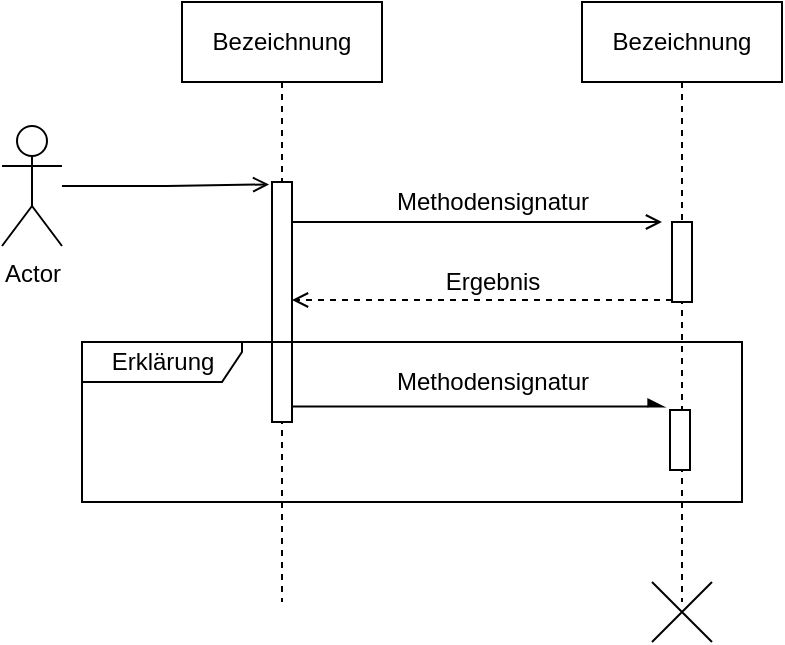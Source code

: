 <mxfile version="15.4.0" type="device"><diagram id="dsiy-RBZjl-3mSS5KEwm" name="Darstellungelemente"><mxGraphModel dx="621" dy="502" grid="0" gridSize="10" guides="1" tooltips="1" connect="1" arrows="1" fold="1" page="1" pageScale="1" pageWidth="827" pageHeight="1169" math="0" shadow="0"><root><mxCell id="0"/><mxCell id="1" parent="0"/><mxCell id="Ci4IiLtJ5elulCZRR47R-3" value="Bezeichnung" style="shape=umlLifeline;perimeter=lifelinePerimeter;whiteSpace=wrap;html=1;container=1;collapsible=0;recursiveResize=0;outlineConnect=0;" vertex="1" parent="1"><mxGeometry x="160" y="80" width="100" height="300" as="geometry"/></mxCell><mxCell id="Ci4IiLtJ5elulCZRR47R-4" value="" style="html=1;points=[];perimeter=orthogonalPerimeter;" vertex="1" parent="Ci4IiLtJ5elulCZRR47R-3"><mxGeometry x="45" y="90" width="10" height="120" as="geometry"/></mxCell><mxCell id="Ci4IiLtJ5elulCZRR47R-5" value="Bezeichnung" style="shape=umlLifeline;perimeter=lifelinePerimeter;whiteSpace=wrap;html=1;container=1;collapsible=0;recursiveResize=0;outlineConnect=0;" vertex="1" parent="1"><mxGeometry x="360" y="80" width="100" height="300" as="geometry"/></mxCell><mxCell id="Ci4IiLtJ5elulCZRR47R-6" value="" style="html=1;points=[];perimeter=orthogonalPerimeter;" vertex="1" parent="Ci4IiLtJ5elulCZRR47R-5"><mxGeometry x="45" y="110" width="10" height="40" as="geometry"/></mxCell><mxCell id="Ci4IiLtJ5elulCZRR47R-7" value="" style="shape=umlDestroy;" vertex="1" parent="Ci4IiLtJ5elulCZRR47R-5"><mxGeometry x="35" y="290" width="30" height="30" as="geometry"/></mxCell><mxCell id="Ci4IiLtJ5elulCZRR47R-14" value="" style="html=1;points=[];perimeter=orthogonalPerimeter;" vertex="1" parent="Ci4IiLtJ5elulCZRR47R-5"><mxGeometry x="44" y="204" width="10" height="30" as="geometry"/></mxCell><mxCell id="Ci4IiLtJ5elulCZRR47R-9" style="edgeStyle=orthogonalEdgeStyle;rounded=0;orthogonalLoop=1;jettySize=auto;html=1;entryX=-0.143;entryY=0.01;entryDx=0;entryDy=0;entryPerimeter=0;endArrow=open;endFill=0;" edge="1" parent="1" source="Ci4IiLtJ5elulCZRR47R-8" target="Ci4IiLtJ5elulCZRR47R-4"><mxGeometry relative="1" as="geometry"/></mxCell><mxCell id="Ci4IiLtJ5elulCZRR47R-8" value="Actor" style="shape=umlActor;verticalLabelPosition=bottom;verticalAlign=top;html=1;" vertex="1" parent="1"><mxGeometry x="70" y="142" width="30" height="60" as="geometry"/></mxCell><mxCell id="Ci4IiLtJ5elulCZRR47R-10" style="edgeStyle=orthogonalEdgeStyle;rounded=0;orthogonalLoop=1;jettySize=auto;html=1;endArrow=open;endFill=0;" edge="1" parent="1" source="Ci4IiLtJ5elulCZRR47R-4"><mxGeometry relative="1" as="geometry"><mxPoint x="400" y="190" as="targetPoint"/><Array as="points"><mxPoint x="320" y="190"/><mxPoint x="320" y="190"/></Array></mxGeometry></mxCell><mxCell id="Ci4IiLtJ5elulCZRR47R-11" style="rounded=0;orthogonalLoop=1;jettySize=auto;html=1;endArrow=open;endFill=0;dashed=1;" edge="1" parent="1"><mxGeometry relative="1" as="geometry"><mxPoint x="405" y="229" as="sourcePoint"/><mxPoint x="215" y="229" as="targetPoint"/></mxGeometry></mxCell><mxCell id="Ci4IiLtJ5elulCZRR47R-12" value="Methodensignatur" style="text;html=1;align=center;verticalAlign=middle;resizable=0;points=[];autosize=1;strokeColor=none;fillColor=none;" vertex="1" parent="1"><mxGeometry x="260" y="170" width="110" height="20" as="geometry"/></mxCell><mxCell id="Ci4IiLtJ5elulCZRR47R-13" value="Ergebnis" style="text;html=1;align=center;verticalAlign=middle;resizable=0;points=[];autosize=1;strokeColor=none;fillColor=none;" vertex="1" parent="1"><mxGeometry x="285" y="210" width="60" height="20" as="geometry"/></mxCell><mxCell id="Ci4IiLtJ5elulCZRR47R-15" style="edgeStyle=none;rounded=0;orthogonalLoop=1;jettySize=auto;html=1;entryX=-0.271;entryY=0.01;entryDx=0;entryDy=0;entryPerimeter=0;endArrow=async;endFill=1;" edge="1" parent="1"><mxGeometry relative="1" as="geometry"><mxPoint x="215" y="282.3" as="sourcePoint"/><mxPoint x="401.29" y="282.3" as="targetPoint"/></mxGeometry></mxCell><mxCell id="Ci4IiLtJ5elulCZRR47R-16" value="Methodensignatur" style="text;html=1;align=center;verticalAlign=middle;resizable=0;points=[];autosize=1;strokeColor=none;fillColor=none;" vertex="1" parent="1"><mxGeometry x="260" y="260" width="110" height="20" as="geometry"/></mxCell><mxCell id="Ci4IiLtJ5elulCZRR47R-17" value="Erklärung" style="shape=umlFrame;tabPosition=left;html=1;boundedLbl=1;labelInHeader=1;width=80;height=20;" vertex="1" parent="1"><mxGeometry x="110" y="250" width="330" height="80" as="geometry"/></mxCell></root></mxGraphModel></diagram></mxfile>